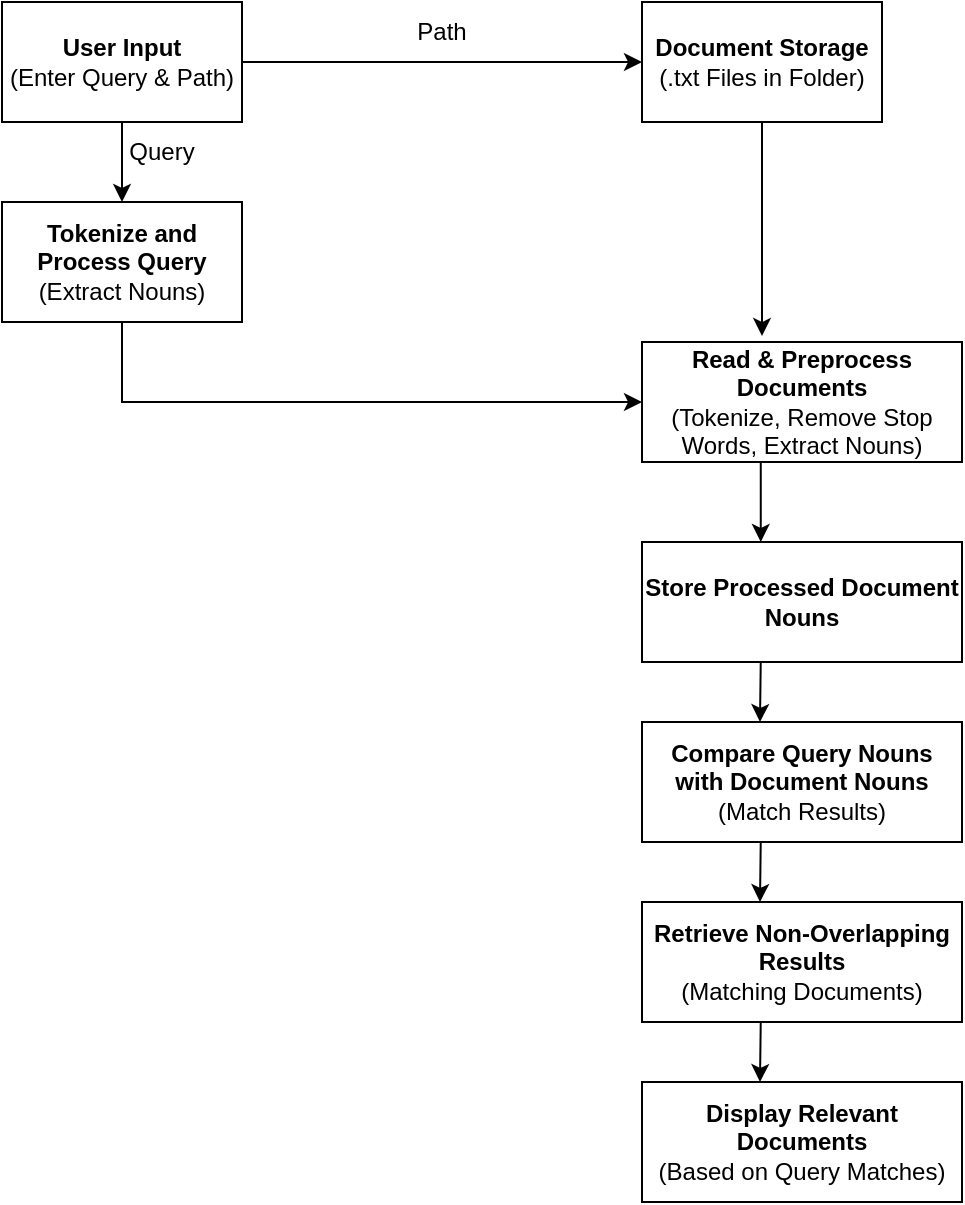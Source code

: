 <mxfile version="24.7.17">
  <diagram name="Page-1" id="vLcsxaKlZU-NjiYXojA-">
    <mxGraphModel dx="1400" dy="575" grid="1" gridSize="10" guides="1" tooltips="1" connect="1" arrows="1" fold="1" page="1" pageScale="1" pageWidth="827" pageHeight="1169" math="0" shadow="0">
      <root>
        <mxCell id="0" />
        <mxCell id="1" parent="0" />
        <mxCell id="KfeJ6Jsyh92Fogqat3uP-1" value="&lt;strong&gt;Tokenize and Process Query&lt;/strong&gt;&lt;br&gt;(Extract Nouns)" style="rounded=0;whiteSpace=wrap;html=1;" vertex="1" parent="1">
          <mxGeometry x="120" y="130" width="120" height="60" as="geometry" />
        </mxCell>
        <mxCell id="KfeJ6Jsyh92Fogqat3uP-2" value="&lt;strong&gt;User Input&lt;/strong&gt;&lt;br&gt;(Enter Query &amp;amp; Path)" style="rounded=0;whiteSpace=wrap;html=1;" vertex="1" parent="1">
          <mxGeometry x="120" y="30" width="120" height="60" as="geometry" />
        </mxCell>
        <mxCell id="KfeJ6Jsyh92Fogqat3uP-3" value="&lt;strong&gt;Display Relevant Documents&lt;/strong&gt;&lt;br&gt;(Based on Query Matches)" style="rounded=0;whiteSpace=wrap;html=1;" vertex="1" parent="1">
          <mxGeometry x="440" y="570" width="160" height="60" as="geometry" />
        </mxCell>
        <mxCell id="KfeJ6Jsyh92Fogqat3uP-4" value="&lt;strong&gt;Retrieve Non-Overlapping Results&lt;/strong&gt;&lt;br&gt;(Matching Documents)" style="rounded=0;whiteSpace=wrap;html=1;" vertex="1" parent="1">
          <mxGeometry x="440" y="480" width="160" height="60" as="geometry" />
        </mxCell>
        <mxCell id="KfeJ6Jsyh92Fogqat3uP-5" value="&lt;strong&gt;Compare Query Nouns with Document Nouns&lt;/strong&gt;&lt;br&gt;(Match Results)" style="rounded=0;whiteSpace=wrap;html=1;" vertex="1" parent="1">
          <mxGeometry x="440" y="390" width="160" height="60" as="geometry" />
        </mxCell>
        <mxCell id="KfeJ6Jsyh92Fogqat3uP-6" value="&lt;b&gt;Store Processed Document Nouns&lt;/b&gt;" style="rounded=0;whiteSpace=wrap;html=1;" vertex="1" parent="1">
          <mxGeometry x="440" y="300" width="160" height="60" as="geometry" />
        </mxCell>
        <mxCell id="KfeJ6Jsyh92Fogqat3uP-7" value="&lt;strong&gt;Read &amp;amp; Preprocess Documents&lt;/strong&gt;&lt;br&gt;(Tokenize, Remove Stop Words, Extract Nouns)" style="rounded=0;whiteSpace=wrap;html=1;" vertex="1" parent="1">
          <mxGeometry x="440" y="200" width="160" height="60" as="geometry" />
        </mxCell>
        <mxCell id="KfeJ6Jsyh92Fogqat3uP-8" value="&lt;strong&gt;Document Storage&lt;/strong&gt;&lt;br&gt;(.txt Files in Folder)" style="rounded=0;whiteSpace=wrap;html=1;" vertex="1" parent="1">
          <mxGeometry x="440" y="30" width="120" height="60" as="geometry" />
        </mxCell>
        <mxCell id="KfeJ6Jsyh92Fogqat3uP-18" value="" style="endArrow=classic;html=1;rounded=0;" edge="1" parent="1">
          <mxGeometry width="50" height="50" relative="1" as="geometry">
            <mxPoint x="499.38" y="260" as="sourcePoint" />
            <mxPoint x="499.38" y="300" as="targetPoint" />
          </mxGeometry>
        </mxCell>
        <mxCell id="KfeJ6Jsyh92Fogqat3uP-19" value="" style="endArrow=classic;html=1;rounded=0;" edge="1" parent="1" source="KfeJ6Jsyh92Fogqat3uP-8">
          <mxGeometry width="50" height="50" relative="1" as="geometry">
            <mxPoint x="475" y="170" as="sourcePoint" />
            <mxPoint x="500" y="197" as="targetPoint" />
          </mxGeometry>
        </mxCell>
        <mxCell id="KfeJ6Jsyh92Fogqat3uP-20" value="" style="endArrow=classic;html=1;rounded=0;entryX=0.5;entryY=0;entryDx=0;entryDy=0;" edge="1" parent="1" target="KfeJ6Jsyh92Fogqat3uP-1">
          <mxGeometry width="50" height="50" relative="1" as="geometry">
            <mxPoint x="180" y="90" as="sourcePoint" />
            <mxPoint x="210" y="235" as="targetPoint" />
          </mxGeometry>
        </mxCell>
        <mxCell id="KfeJ6Jsyh92Fogqat3uP-21" value="" style="endArrow=classic;html=1;rounded=0;entryX=0;entryY=0.5;entryDx=0;entryDy=0;" edge="1" parent="1" target="KfeJ6Jsyh92Fogqat3uP-8">
          <mxGeometry width="50" height="50" relative="1" as="geometry">
            <mxPoint x="240" y="60" as="sourcePoint" />
            <mxPoint x="290" y="10" as="targetPoint" />
          </mxGeometry>
        </mxCell>
        <mxCell id="KfeJ6Jsyh92Fogqat3uP-22" value="" style="endArrow=classic;html=1;rounded=0;" edge="1" parent="1">
          <mxGeometry width="50" height="50" relative="1" as="geometry">
            <mxPoint x="499.37" y="360" as="sourcePoint" />
            <mxPoint x="499" y="390" as="targetPoint" />
          </mxGeometry>
        </mxCell>
        <mxCell id="KfeJ6Jsyh92Fogqat3uP-23" value="" style="endArrow=classic;html=1;rounded=0;" edge="1" parent="1">
          <mxGeometry width="50" height="50" relative="1" as="geometry">
            <mxPoint x="499.37" y="450" as="sourcePoint" />
            <mxPoint x="499" y="480" as="targetPoint" />
          </mxGeometry>
        </mxCell>
        <mxCell id="KfeJ6Jsyh92Fogqat3uP-24" value="" style="endArrow=classic;html=1;rounded=0;" edge="1" parent="1">
          <mxGeometry width="50" height="50" relative="1" as="geometry">
            <mxPoint x="499.37" y="540" as="sourcePoint" />
            <mxPoint x="499" y="570" as="targetPoint" />
          </mxGeometry>
        </mxCell>
        <mxCell id="KfeJ6Jsyh92Fogqat3uP-25" value="" style="endArrow=classic;html=1;rounded=0;exitX=0.5;exitY=1;exitDx=0;exitDy=0;entryX=0;entryY=0.5;entryDx=0;entryDy=0;" edge="1" parent="1" source="KfeJ6Jsyh92Fogqat3uP-1" target="KfeJ6Jsyh92Fogqat3uP-7">
          <mxGeometry width="50" height="50" relative="1" as="geometry">
            <mxPoint x="330" y="320" as="sourcePoint" />
            <mxPoint x="380" y="270" as="targetPoint" />
            <Array as="points">
              <mxPoint x="180" y="230" />
            </Array>
          </mxGeometry>
        </mxCell>
        <mxCell id="KfeJ6Jsyh92Fogqat3uP-26" value="Path" style="text;html=1;align=center;verticalAlign=middle;whiteSpace=wrap;rounded=0;" vertex="1" parent="1">
          <mxGeometry x="310" y="30" width="60" height="30" as="geometry" />
        </mxCell>
        <mxCell id="KfeJ6Jsyh92Fogqat3uP-27" value="Query" style="text;html=1;align=center;verticalAlign=middle;whiteSpace=wrap;rounded=0;" vertex="1" parent="1">
          <mxGeometry x="170" y="90" width="60" height="30" as="geometry" />
        </mxCell>
      </root>
    </mxGraphModel>
  </diagram>
</mxfile>
